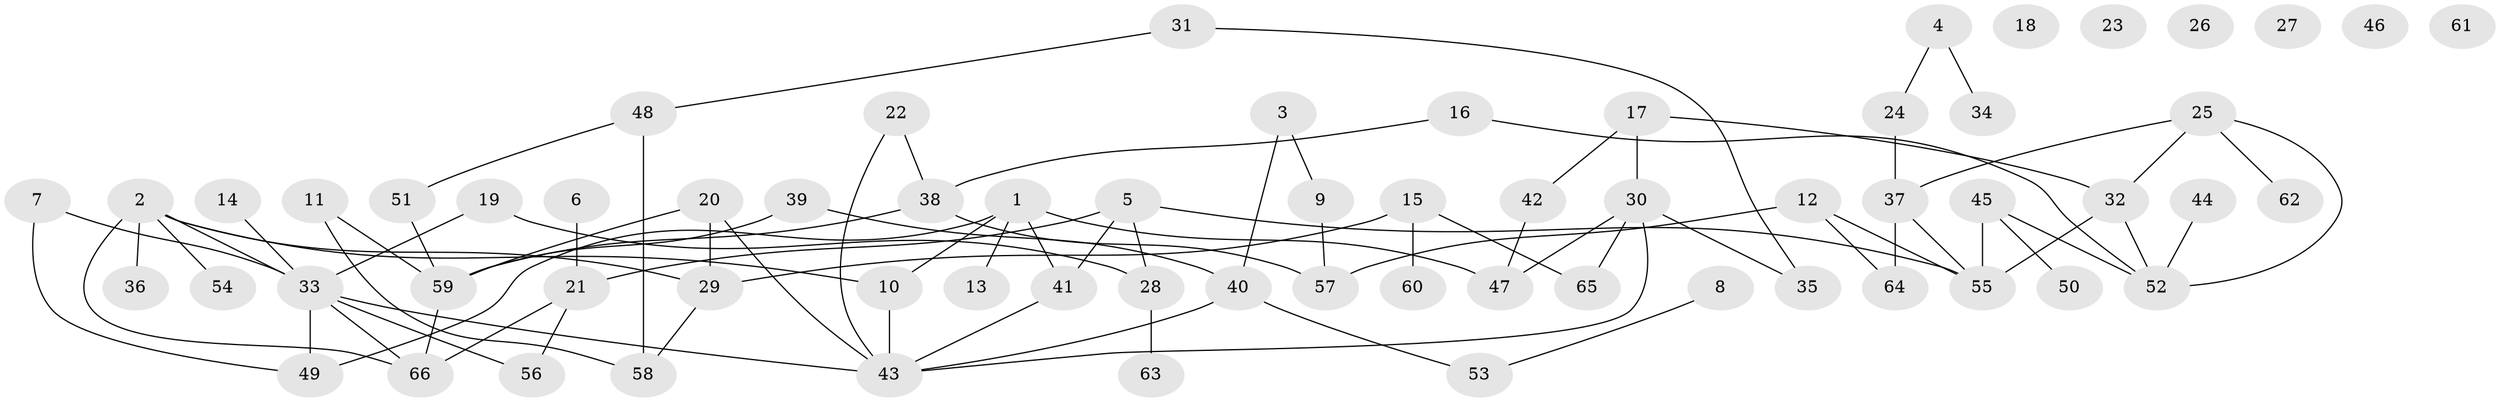 // Generated by graph-tools (version 1.1) at 2025/40/03/09/25 04:40:34]
// undirected, 66 vertices, 85 edges
graph export_dot {
graph [start="1"]
  node [color=gray90,style=filled];
  1;
  2;
  3;
  4;
  5;
  6;
  7;
  8;
  9;
  10;
  11;
  12;
  13;
  14;
  15;
  16;
  17;
  18;
  19;
  20;
  21;
  22;
  23;
  24;
  25;
  26;
  27;
  28;
  29;
  30;
  31;
  32;
  33;
  34;
  35;
  36;
  37;
  38;
  39;
  40;
  41;
  42;
  43;
  44;
  45;
  46;
  47;
  48;
  49;
  50;
  51;
  52;
  53;
  54;
  55;
  56;
  57;
  58;
  59;
  60;
  61;
  62;
  63;
  64;
  65;
  66;
  1 -- 10;
  1 -- 13;
  1 -- 41;
  1 -- 47;
  1 -- 49;
  2 -- 10;
  2 -- 29;
  2 -- 33;
  2 -- 36;
  2 -- 54;
  2 -- 66;
  3 -- 9;
  3 -- 40;
  4 -- 24;
  4 -- 34;
  5 -- 21;
  5 -- 28;
  5 -- 41;
  5 -- 55;
  6 -- 21;
  7 -- 33;
  7 -- 49;
  8 -- 53;
  9 -- 57;
  10 -- 43;
  11 -- 58;
  11 -- 59;
  12 -- 55;
  12 -- 57;
  12 -- 64;
  14 -- 33;
  15 -- 29;
  15 -- 60;
  15 -- 65;
  16 -- 38;
  16 -- 52;
  17 -- 30;
  17 -- 32;
  17 -- 42;
  19 -- 28;
  19 -- 33;
  20 -- 29;
  20 -- 43;
  20 -- 59;
  21 -- 56;
  21 -- 66;
  22 -- 38;
  22 -- 43;
  24 -- 37;
  25 -- 32;
  25 -- 37;
  25 -- 52;
  25 -- 62;
  28 -- 63;
  29 -- 58;
  30 -- 35;
  30 -- 43;
  30 -- 47;
  30 -- 65;
  31 -- 35;
  31 -- 48;
  32 -- 52;
  32 -- 55;
  33 -- 43;
  33 -- 49;
  33 -- 56;
  33 -- 66;
  37 -- 55;
  37 -- 64;
  38 -- 57;
  38 -- 59;
  39 -- 40;
  39 -- 59;
  40 -- 43;
  40 -- 53;
  41 -- 43;
  42 -- 47;
  44 -- 52;
  45 -- 50;
  45 -- 52;
  45 -- 55;
  48 -- 51;
  48 -- 58;
  51 -- 59;
  59 -- 66;
}
